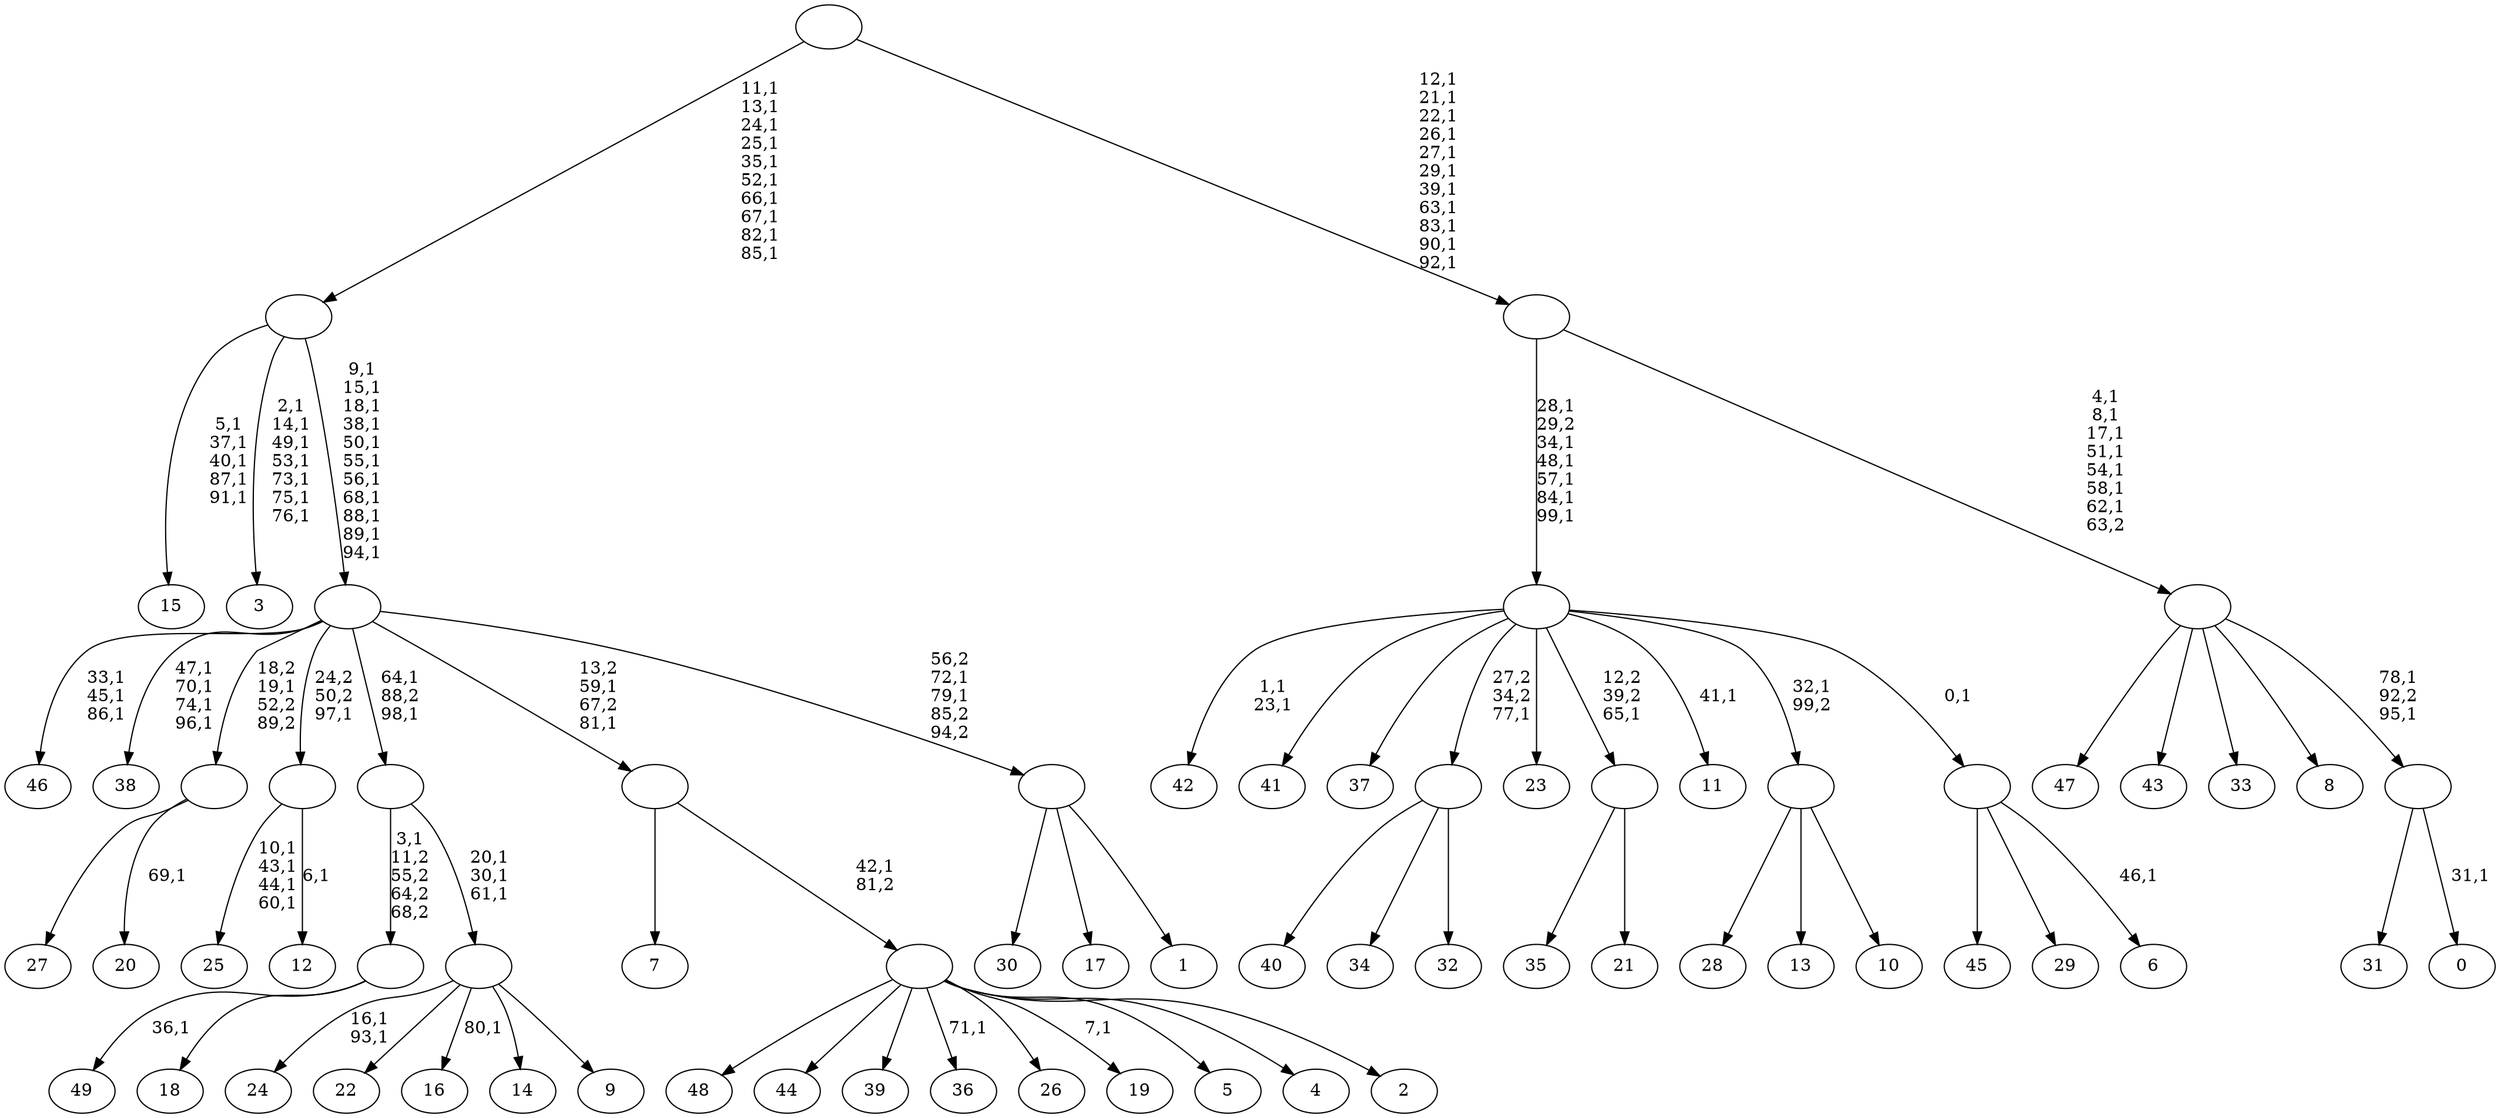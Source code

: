 digraph T {
	150 [label="49"]
	148 [label="48"]
	147 [label="47"]
	146 [label="46"]
	142 [label="45"]
	141 [label="44"]
	140 [label="43"]
	139 [label="42"]
	136 [label="41"]
	135 [label="40"]
	134 [label="39"]
	133 [label="38"]
	128 [label="37"]
	127 [label="36"]
	125 [label="35"]
	124 [label="34"]
	123 [label="33"]
	122 [label="32"]
	121 [label=""]
	120 [label="31"]
	119 [label="30"]
	118 [label="29"]
	117 [label="28"]
	116 [label="27"]
	115 [label="26"]
	114 [label="25"]
	109 [label="24"]
	106 [label="23"]
	105 [label="22"]
	104 [label="21"]
	103 [label=""]
	102 [label="20"]
	100 [label=""]
	99 [label="19"]
	97 [label="18"]
	96 [label=""]
	95 [label="17"]
	94 [label="16"]
	92 [label="15"]
	86 [label="14"]
	85 [label="13"]
	84 [label="12"]
	82 [label=""]
	81 [label="11"]
	79 [label="10"]
	78 [label=""]
	77 [label="9"]
	76 [label=""]
	73 [label=""]
	71 [label="8"]
	70 [label="7"]
	69 [label="6"]
	67 [label=""]
	66 [label=""]
	60 [label="5"]
	59 [label="4"]
	58 [label="3"]
	50 [label="2"]
	49 [label=""]
	48 [label=""]
	46 [label="1"]
	45 [label=""]
	43 [label=""]
	32 [label=""]
	22 [label="0"]
	20 [label=""]
	18 [label=""]
	11 [label=""]
	0 [label=""]
	121 -> 135 [label=""]
	121 -> 124 [label=""]
	121 -> 122 [label=""]
	103 -> 125 [label=""]
	103 -> 104 [label=""]
	100 -> 102 [label="69,1"]
	100 -> 116 [label=""]
	96 -> 150 [label="36,1"]
	96 -> 97 [label=""]
	82 -> 84 [label="6,1"]
	82 -> 114 [label="10,1\n43,1\n44,1\n60,1"]
	78 -> 117 [label=""]
	78 -> 85 [label=""]
	78 -> 79 [label=""]
	76 -> 94 [label="80,1"]
	76 -> 109 [label="16,1\n93,1"]
	76 -> 105 [label=""]
	76 -> 86 [label=""]
	76 -> 77 [label=""]
	73 -> 76 [label="20,1\n30,1\n61,1"]
	73 -> 96 [label="3,1\n11,2\n55,2\n64,2\n68,2"]
	67 -> 69 [label="46,1"]
	67 -> 142 [label=""]
	67 -> 118 [label=""]
	66 -> 81 [label="41,1"]
	66 -> 139 [label="1,1\n23,1"]
	66 -> 136 [label=""]
	66 -> 128 [label=""]
	66 -> 121 [label="27,2\n34,2\n77,1"]
	66 -> 106 [label=""]
	66 -> 103 [label="12,2\n39,2\n65,1"]
	66 -> 78 [label="32,1\n99,2"]
	66 -> 67 [label="0,1"]
	49 -> 99 [label="7,1"]
	49 -> 127 [label="71,1"]
	49 -> 148 [label=""]
	49 -> 141 [label=""]
	49 -> 134 [label=""]
	49 -> 115 [label=""]
	49 -> 60 [label=""]
	49 -> 59 [label=""]
	49 -> 50 [label=""]
	48 -> 70 [label=""]
	48 -> 49 [label="42,1\n81,2"]
	45 -> 119 [label=""]
	45 -> 95 [label=""]
	45 -> 46 [label=""]
	43 -> 45 [label="56,2\n72,1\n79,1\n85,2\n94,2"]
	43 -> 48 [label="13,2\n59,1\n67,2\n81,1"]
	43 -> 73 [label="64,1\n88,2\n98,1"]
	43 -> 133 [label="47,1\n70,1\n74,1\n96,1"]
	43 -> 146 [label="33,1\n45,1\n86,1"]
	43 -> 100 [label="18,2\n19,1\n52,2\n89,2"]
	43 -> 82 [label="24,2\n50,2\n97,1"]
	32 -> 43 [label="9,1\n15,1\n18,1\n38,1\n50,1\n55,1\n56,1\n68,1\n88,1\n89,1\n94,1"]
	32 -> 58 [label="2,1\n14,1\n49,1\n53,1\n73,1\n75,1\n76,1"]
	32 -> 92 [label="5,1\n37,1\n40,1\n87,1\n91,1"]
	20 -> 22 [label="31,1"]
	20 -> 120 [label=""]
	18 -> 20 [label="78,1\n92,2\n95,1"]
	18 -> 147 [label=""]
	18 -> 140 [label=""]
	18 -> 123 [label=""]
	18 -> 71 [label=""]
	11 -> 18 [label="4,1\n8,1\n17,1\n51,1\n54,1\n58,1\n62,1\n63,2"]
	11 -> 66 [label="28,1\n29,2\n34,1\n48,1\n57,1\n84,1\n99,1"]
	0 -> 11 [label="12,1\n21,1\n22,1\n26,1\n27,1\n29,1\n39,1\n63,1\n83,1\n90,1\n92,1"]
	0 -> 32 [label="11,1\n13,1\n24,1\n25,1\n35,1\n52,1\n66,1\n67,1\n82,1\n85,1"]
}
